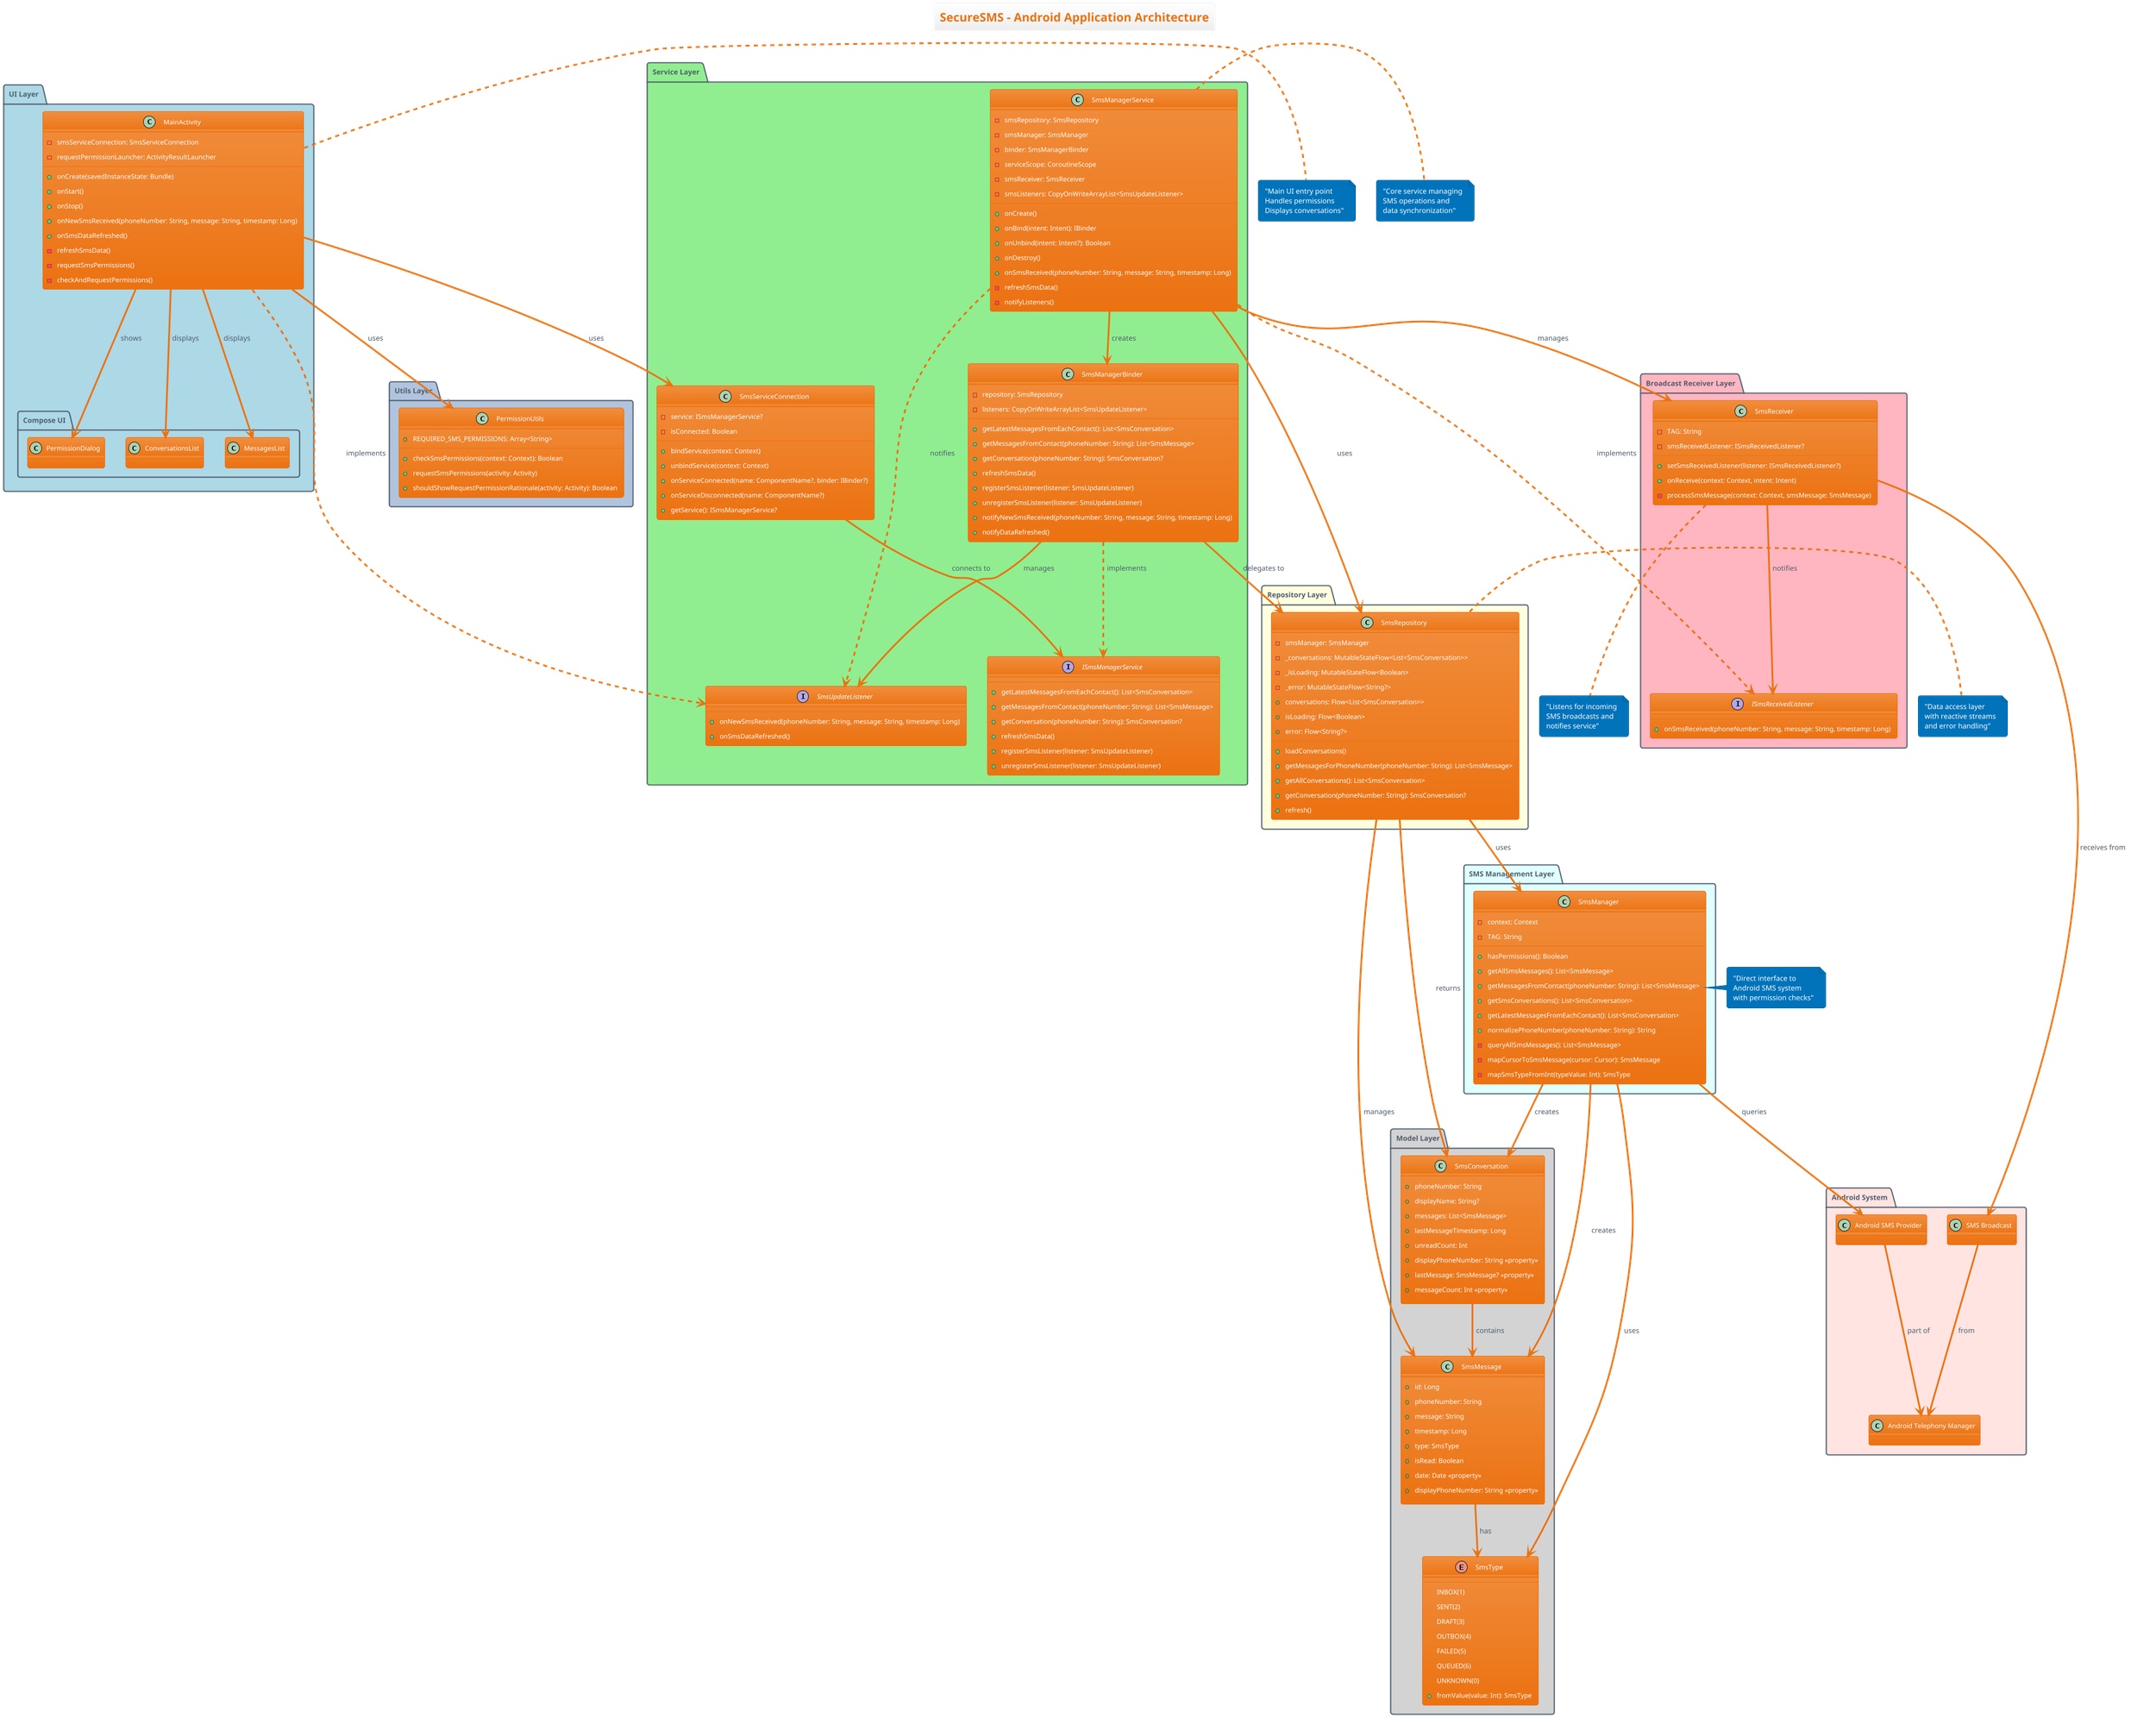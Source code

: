 @startuml SecureSMS Architecture
!theme aws-orange

title SecureSMS - Android Application Architecture

package "UI Layer" #lightblue {
    class MainActivity {
        - smsServiceConnection: SmsServiceConnection
        - requestPermissionLauncher: ActivityResultLauncher
        + onCreate(savedInstanceState: Bundle)
        + onStart()
        + onStop()
        + onNewSmsReceived(phoneNumber: String, message: String, timestamp: Long)
        + onSmsDataRefreshed()
        - refreshSmsData()
        - requestSmsPermissions()
        - checkAndRequestPermissions()
    }
    
    package "Compose UI" {
        class "ConversationsList" as ConversationsList
        class "MessagesList" as MessagesList
        class "PermissionDialog" as PermissionDialog
    }
}

package "Service Layer" #lightgreen {
    interface ISmsManagerService {
        + getLatestMessagesFromEachContact(): List<SmsConversation>
        + getMessagesFromContact(phoneNumber: String): List<SmsMessage>
        + getConversation(phoneNumber: String): SmsConversation?
        + refreshSmsData()
        + registerSmsListener(listener: SmsUpdateListener)
        + unregisterSmsListener(listener: SmsUpdateListener)
    }
    
    class SmsManagerService {
        - smsRepository: SmsRepository
        - smsManager: SmsManager
        - binder: SmsManagerBinder
        - serviceScope: CoroutineScope
        - smsReceiver: SmsReceiver
        - smsListeners: CopyOnWriteArrayList<SmsUpdateListener>
        + onCreate()
        + onBind(intent: Intent): IBinder
        + onUnbind(intent: Intent?): Boolean
        + onDestroy()
        + onSmsReceived(phoneNumber: String, message: String, timestamp: Long)
        - refreshSmsData()
        - notifyListeners()
    }
    
    class SmsManagerBinder {
        - repository: SmsRepository
        - listeners: CopyOnWriteArrayList<SmsUpdateListener>
        + getLatestMessagesFromEachContact(): List<SmsConversation>
        + getMessagesFromContact(phoneNumber: String): List<SmsMessage>
        + getConversation(phoneNumber: String): SmsConversation?
        + refreshSmsData()
        + registerSmsListener(listener: SmsUpdateListener)
        + unregisterSmsListener(listener: SmsUpdateListener)
        + notifyNewSmsReceived(phoneNumber: String, message: String, timestamp: Long)
        + notifyDataRefreshed()
    }
    
    class SmsServiceConnection {
        - service: ISmsManagerService?
        - isConnected: Boolean
        + bindService(context: Context)
        + unbindService(context: Context)
        + onServiceConnected(name: ComponentName?, binder: IBinder?)
        + onServiceDisconnected(name: ComponentName?)
        + getService(): ISmsManagerService?
    }
    
    interface SmsUpdateListener {
        + onNewSmsReceived(phoneNumber: String, message: String, timestamp: Long)
        + onSmsDataRefreshed()
    }
}

package "Repository Layer" #lightyellow {
    class SmsRepository {
        - smsManager: SmsManager
        - _conversations: MutableStateFlow<List<SmsConversation>>
        - _isLoading: MutableStateFlow<Boolean>
        - _error: MutableStateFlow<String?>
        + conversations: Flow<List<SmsConversation>>
        + isLoading: Flow<Boolean>
        + error: Flow<String?>
        + loadConversations()
        + getMessagesForPhoneNumber(phoneNumber: String): List<SmsMessage>
        + getAllConversations(): List<SmsConversation>
        + getConversation(phoneNumber: String): SmsConversation?
        + refresh()
    }
}

package "SMS Management Layer" #lightcyan {
    class SmsManager {
        - context: Context
        - TAG: String
        + hasPermissions(): Boolean
        + getAllSmsMessages(): List<SmsMessage>
        + getMessagesFromContact(phoneNumber: String): List<SmsMessage>
        + getSmsConversations(): List<SmsConversation>
        + getLatestMessagesFromEachContact(): List<SmsConversation>
        + normalizePhoneNumber(phoneNumber: String): String
        - queryAllSmsMessages(): List<SmsMessage>
        - mapCursorToSmsMessage(cursor: Cursor): SmsMessage
        - mapSmsTypeFromInt(typeValue: Int): SmsType
    }
}

package "Broadcast Receiver Layer" #lightpink {
    class SmsReceiver {
        - TAG: String
        - smsReceivedListener: ISmsReceivedListener?
        + setSmsReceivedListener(listener: ISmsReceivedListener?)
        + onReceive(context: Context, intent: Intent)
        - processSmsMessage(context: Context, smsMessage: SmsMessage)
    }
    
    interface ISmsReceivedListener {
        + onSmsReceived(phoneNumber: String, message: String, timestamp: Long)
    }
}

package "Model Layer" #lightgray {
    class SmsMessage {
        + id: Long
        + phoneNumber: String
        + message: String
        + timestamp: Long
        + type: SmsType
        + isRead: Boolean
        + date: Date <<property>>
        + displayPhoneNumber: String <<property>>
    }
    
    class SmsConversation {
        + phoneNumber: String
        + displayName: String?
        + messages: List<SmsMessage>
        + lastMessageTimestamp: Long
        + unreadCount: Int
        + displayPhoneNumber: String <<property>>
        + lastMessage: SmsMessage? <<property>>
        + messageCount: Int <<property>>
    }
    
    enum SmsType {
        INBOX(1)
        SENT(2)
        DRAFT(3)
        OUTBOX(4)
        FAILED(5)
        QUEUED(6)
        UNKNOWN(0)
        + fromValue(value: Int): SmsType
    }
}

package "Utils Layer" #lightsteelblue {
    class PermissionUtils {
        + checkSmsPermissions(context: Context): Boolean
        + requestSmsPermissions(activity: Activity)
        + shouldShowRequestPermissionRationale(activity: Activity): Boolean
        + REQUIRED_SMS_PERMISSIONS: Array<String>
    }
}

package "Android System" #mistyrose {
    class "Android SMS Provider" as SmsProvider
    class "Android Telephony Manager" as TelephonyManager
    class "SMS Broadcast" as SmsBroadcast
}

' Relationships
MainActivity --> SmsServiceConnection : uses
MainActivity ..> SmsUpdateListener : implements
MainActivity --> PermissionUtils : uses
MainActivity --> ConversationsList : displays
MainActivity --> MessagesList : displays
MainActivity --> PermissionDialog : shows

SmsServiceConnection --> ISmsManagerService : connects to
SmsManagerService --> SmsManagerBinder : creates
SmsManagerService --> SmsRepository : uses
SmsManagerService --> SmsReceiver : manages
SmsManagerService ..> ISmsReceivedListener : implements
SmsManagerService ..> SmsUpdateListener : notifies

SmsManagerBinder ..> ISmsManagerService : implements
SmsManagerBinder --> SmsRepository : delegates to
SmsManagerBinder --> SmsUpdateListener : manages

SmsRepository --> SmsManager : uses
SmsRepository --> SmsConversation : returns
SmsRepository --> SmsMessage : manages

SmsManager --> SmsProvider : queries
SmsManager --> SmsMessage : creates
SmsManager --> SmsConversation : creates
SmsManager --> SmsType : uses

SmsReceiver --> ISmsReceivedListener : notifies
SmsReceiver --> SmsBroadcast : receives from

SmsConversation --> SmsMessage : contains
SmsMessage --> SmsType : has

' System relationships
SmsProvider --> TelephonyManager : part of
SmsBroadcast --> TelephonyManager : from

note right of MainActivity : "Main UI entry point\nHandles permissions\nDisplays conversations"

note right of SmsManagerService : "Core service managing\nSMS operations and\ndata synchronization"

note right of SmsRepository : "Data access layer\nwith reactive streams\nand error handling"

note right of SmsManager : "Direct interface to\nAndroid SMS system\nwith permission checks"

note bottom of SmsReceiver : "Listens for incoming\nSMS broadcasts and\nnotifies service"

@enduml
